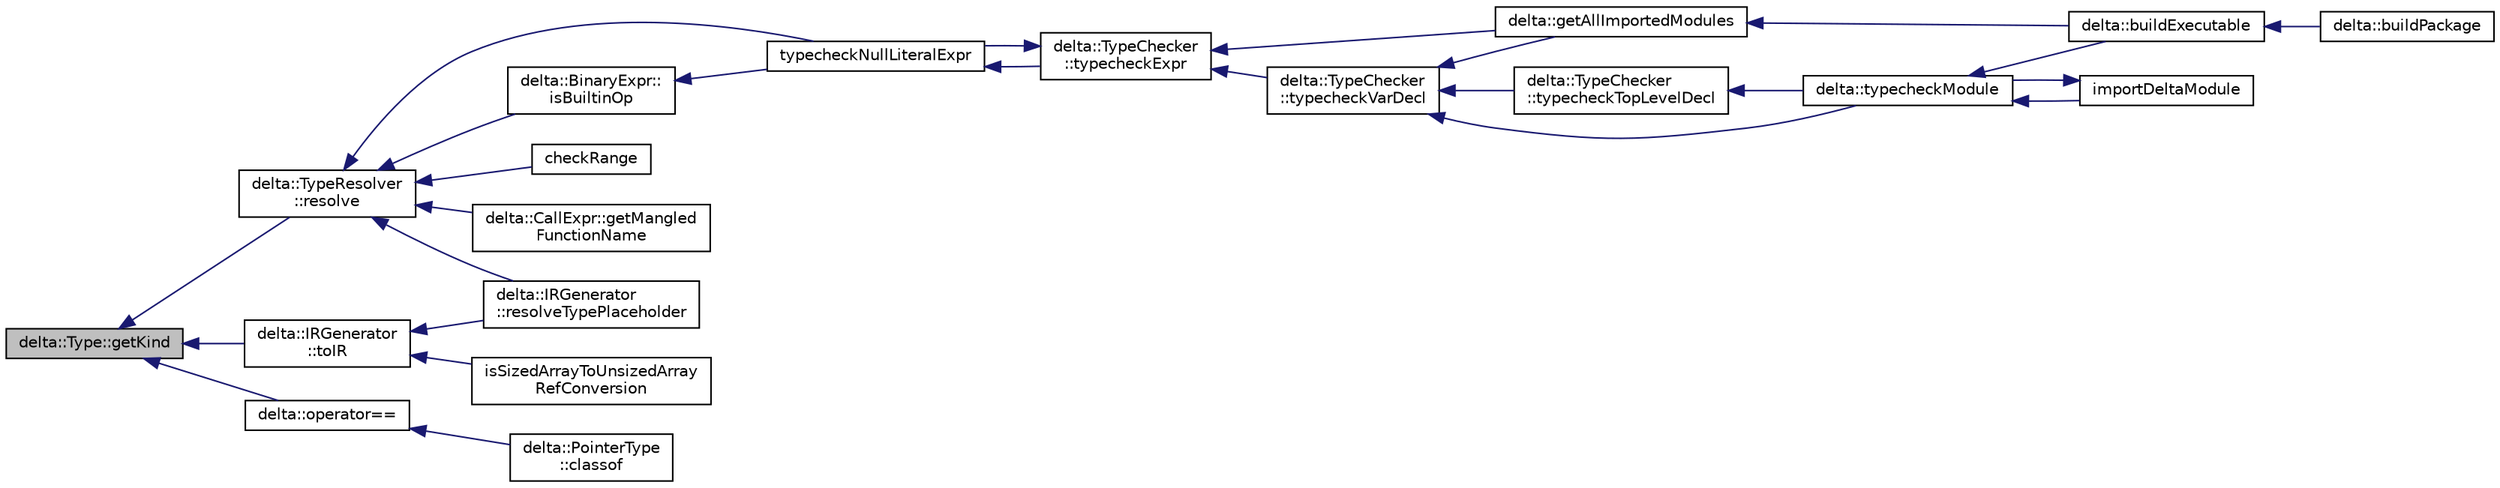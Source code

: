 digraph "delta::Type::getKind"
{
  edge [fontname="Helvetica",fontsize="10",labelfontname="Helvetica",labelfontsize="10"];
  node [fontname="Helvetica",fontsize="10",shape=record];
  rankdir="LR";
  Node132 [label="delta::Type::getKind",height=0.2,width=0.4,color="black", fillcolor="grey75", style="filled", fontcolor="black"];
  Node132 -> Node133 [dir="back",color="midnightblue",fontsize="10",style="solid",fontname="Helvetica"];
  Node133 [label="delta::TypeResolver\l::resolve",height=0.2,width=0.4,color="black", fillcolor="white", style="filled",URL="$classdelta_1_1_type_resolver.html#ab333afdac9296c5d62fe58a0b229bba8"];
  Node133 -> Node134 [dir="back",color="midnightblue",fontsize="10",style="solid",fontname="Helvetica"];
  Node134 [label="delta::CallExpr::getMangled\lFunctionName",height=0.2,width=0.4,color="black", fillcolor="white", style="filled",URL="$classdelta_1_1_call_expr.html#a4f89c212b096e2361710a42ba35e3b77"];
  Node133 -> Node135 [dir="back",color="midnightblue",fontsize="10",style="solid",fontname="Helvetica"];
  Node135 [label="delta::BinaryExpr::\lisBuiltinOp",height=0.2,width=0.4,color="black", fillcolor="white", style="filled",URL="$classdelta_1_1_binary_expr.html#a9cf6768d73ac71605d31879590d565f5"];
  Node135 -> Node136 [dir="back",color="midnightblue",fontsize="10",style="solid",fontname="Helvetica"];
  Node136 [label="typecheckNullLiteralExpr",height=0.2,width=0.4,color="black", fillcolor="white", style="filled",URL="$typecheck-expr_8cpp.html#a604c48557fc70deb374eef16c7673846"];
  Node136 -> Node137 [dir="back",color="midnightblue",fontsize="10",style="solid",fontname="Helvetica"];
  Node137 [label="delta::TypeChecker\l::typecheckExpr",height=0.2,width=0.4,color="black", fillcolor="white", style="filled",URL="$classdelta_1_1_type_checker.html#ab19a9a7679086f4e999cce03e35922fc"];
  Node137 -> Node136 [dir="back",color="midnightblue",fontsize="10",style="solid",fontname="Helvetica"];
  Node137 -> Node138 [dir="back",color="midnightblue",fontsize="10",style="solid",fontname="Helvetica"];
  Node138 [label="delta::getAllImportedModules",height=0.2,width=0.4,color="black", fillcolor="white", style="filled",URL="$namespacedelta.html#a949f83e8840a11b90a369f9b2278ba0a"];
  Node138 -> Node139 [dir="back",color="midnightblue",fontsize="10",style="solid",fontname="Helvetica"];
  Node139 [label="delta::buildExecutable",height=0.2,width=0.4,color="black", fillcolor="white", style="filled",URL="$namespacedelta.html#aea63e33d3ee2ff18ad7c1fefd8bbeca2"];
  Node139 -> Node140 [dir="back",color="midnightblue",fontsize="10",style="solid",fontname="Helvetica"];
  Node140 [label="delta::buildPackage",height=0.2,width=0.4,color="black", fillcolor="white", style="filled",URL="$namespacedelta.html#a608f3203f47e224f518306b184b5cf60"];
  Node137 -> Node141 [dir="back",color="midnightblue",fontsize="10",style="solid",fontname="Helvetica"];
  Node141 [label="delta::TypeChecker\l::typecheckVarDecl",height=0.2,width=0.4,color="black", fillcolor="white", style="filled",URL="$classdelta_1_1_type_checker.html#a5ac25011668c8781d97542e49d7f8868"];
  Node141 -> Node138 [dir="back",color="midnightblue",fontsize="10",style="solid",fontname="Helvetica"];
  Node141 -> Node142 [dir="back",color="midnightblue",fontsize="10",style="solid",fontname="Helvetica"];
  Node142 [label="delta::TypeChecker\l::typecheckTopLevelDecl",height=0.2,width=0.4,color="black", fillcolor="white", style="filled",URL="$classdelta_1_1_type_checker.html#a6f183b3656e0dc9a1882e9145ef5e5ea"];
  Node142 -> Node143 [dir="back",color="midnightblue",fontsize="10",style="solid",fontname="Helvetica"];
  Node143 [label="delta::typecheckModule",height=0.2,width=0.4,color="black", fillcolor="white", style="filled",URL="$namespacedelta.html#a640468ebe486aee02501f76f96781f90"];
  Node143 -> Node139 [dir="back",color="midnightblue",fontsize="10",style="solid",fontname="Helvetica"];
  Node143 -> Node144 [dir="back",color="midnightblue",fontsize="10",style="solid",fontname="Helvetica"];
  Node144 [label="importDeltaModule",height=0.2,width=0.4,color="black", fillcolor="white", style="filled",URL="$typecheck_8cpp.html#ab417bb720a37330c53ef816b9d61711c"];
  Node144 -> Node143 [dir="back",color="midnightblue",fontsize="10",style="solid",fontname="Helvetica"];
  Node141 -> Node143 [dir="back",color="midnightblue",fontsize="10",style="solid",fontname="Helvetica"];
  Node133 -> Node145 [dir="back",color="midnightblue",fontsize="10",style="solid",fontname="Helvetica"];
  Node145 [label="delta::IRGenerator\l::resolveTypePlaceholder",height=0.2,width=0.4,color="black", fillcolor="white", style="filled",URL="$classdelta_1_1_i_r_generator.html#a3dcb9317d090022c47d62a2df03c46f7"];
  Node133 -> Node136 [dir="back",color="midnightblue",fontsize="10",style="solid",fontname="Helvetica"];
  Node133 -> Node146 [dir="back",color="midnightblue",fontsize="10",style="solid",fontname="Helvetica"];
  Node146 [label="checkRange",height=0.2,width=0.4,color="black", fillcolor="white", style="filled",URL="$typecheck-expr_8cpp.html#a3183a15df856c85d6c74dce7ec280480"];
  Node132 -> Node147 [dir="back",color="midnightblue",fontsize="10",style="solid",fontname="Helvetica"];
  Node147 [label="delta::operator==",height=0.2,width=0.4,color="black", fillcolor="white", style="filled",URL="$namespacedelta.html#ad62d6b2e68bcdebd01b3e7bc4f905c22"];
  Node147 -> Node148 [dir="back",color="midnightblue",fontsize="10",style="solid",fontname="Helvetica"];
  Node148 [label="delta::PointerType\l::classof",height=0.2,width=0.4,color="black", fillcolor="white", style="filled",URL="$classdelta_1_1_pointer_type.html#a1ba1f19b527e4dbb80853eefd1a3f729"];
  Node132 -> Node149 [dir="back",color="midnightblue",fontsize="10",style="solid",fontname="Helvetica"];
  Node149 [label="delta::IRGenerator\l::toIR",height=0.2,width=0.4,color="black", fillcolor="white", style="filled",URL="$classdelta_1_1_i_r_generator.html#a921262b31eeedf04594f66dcbaa08e8a"];
  Node149 -> Node150 [dir="back",color="midnightblue",fontsize="10",style="solid",fontname="Helvetica"];
  Node150 [label="isSizedArrayToUnsizedArray\lRefConversion",height=0.2,width=0.4,color="black", fillcolor="white", style="filled",URL="$irgen-expr_8cpp.html#a2a9c0af458308795c28f54640446b93d"];
  Node149 -> Node145 [dir="back",color="midnightblue",fontsize="10",style="solid",fontname="Helvetica"];
}
